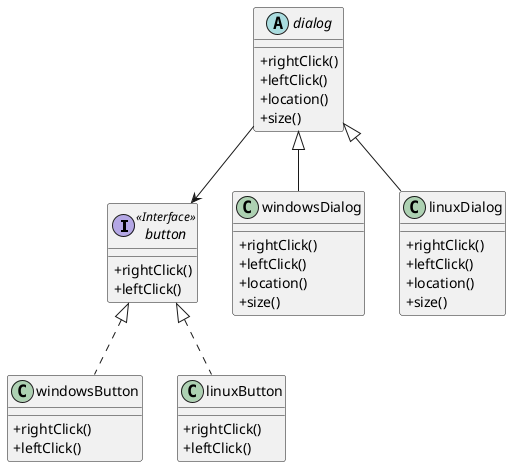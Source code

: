 @startuml dialog_factory
skinparam ClassAttributeIconSize 0

button <|.. windowsButton
button <|.. linuxButton
dialog <|-- windowsDialog
dialog <|-- linuxDialog
dialog --> button

interface button <<Interface>>{
    + rightClick()
    + leftClick()
}

class windowsButton{
    + rightClick()
    + leftClick()
}

class linuxButton{
    + rightClick()
    + leftClick()
}

abstract class dialog {
    + rightClick()
    + leftClick()
    + location()
    + size()
}

class windowsDialog {
    + rightClick()
    + leftClick()
    + location()
    + size()
}

class linuxDialog {
    + rightClick()
    + leftClick()
    + location()
    + size()
}

@enduml
